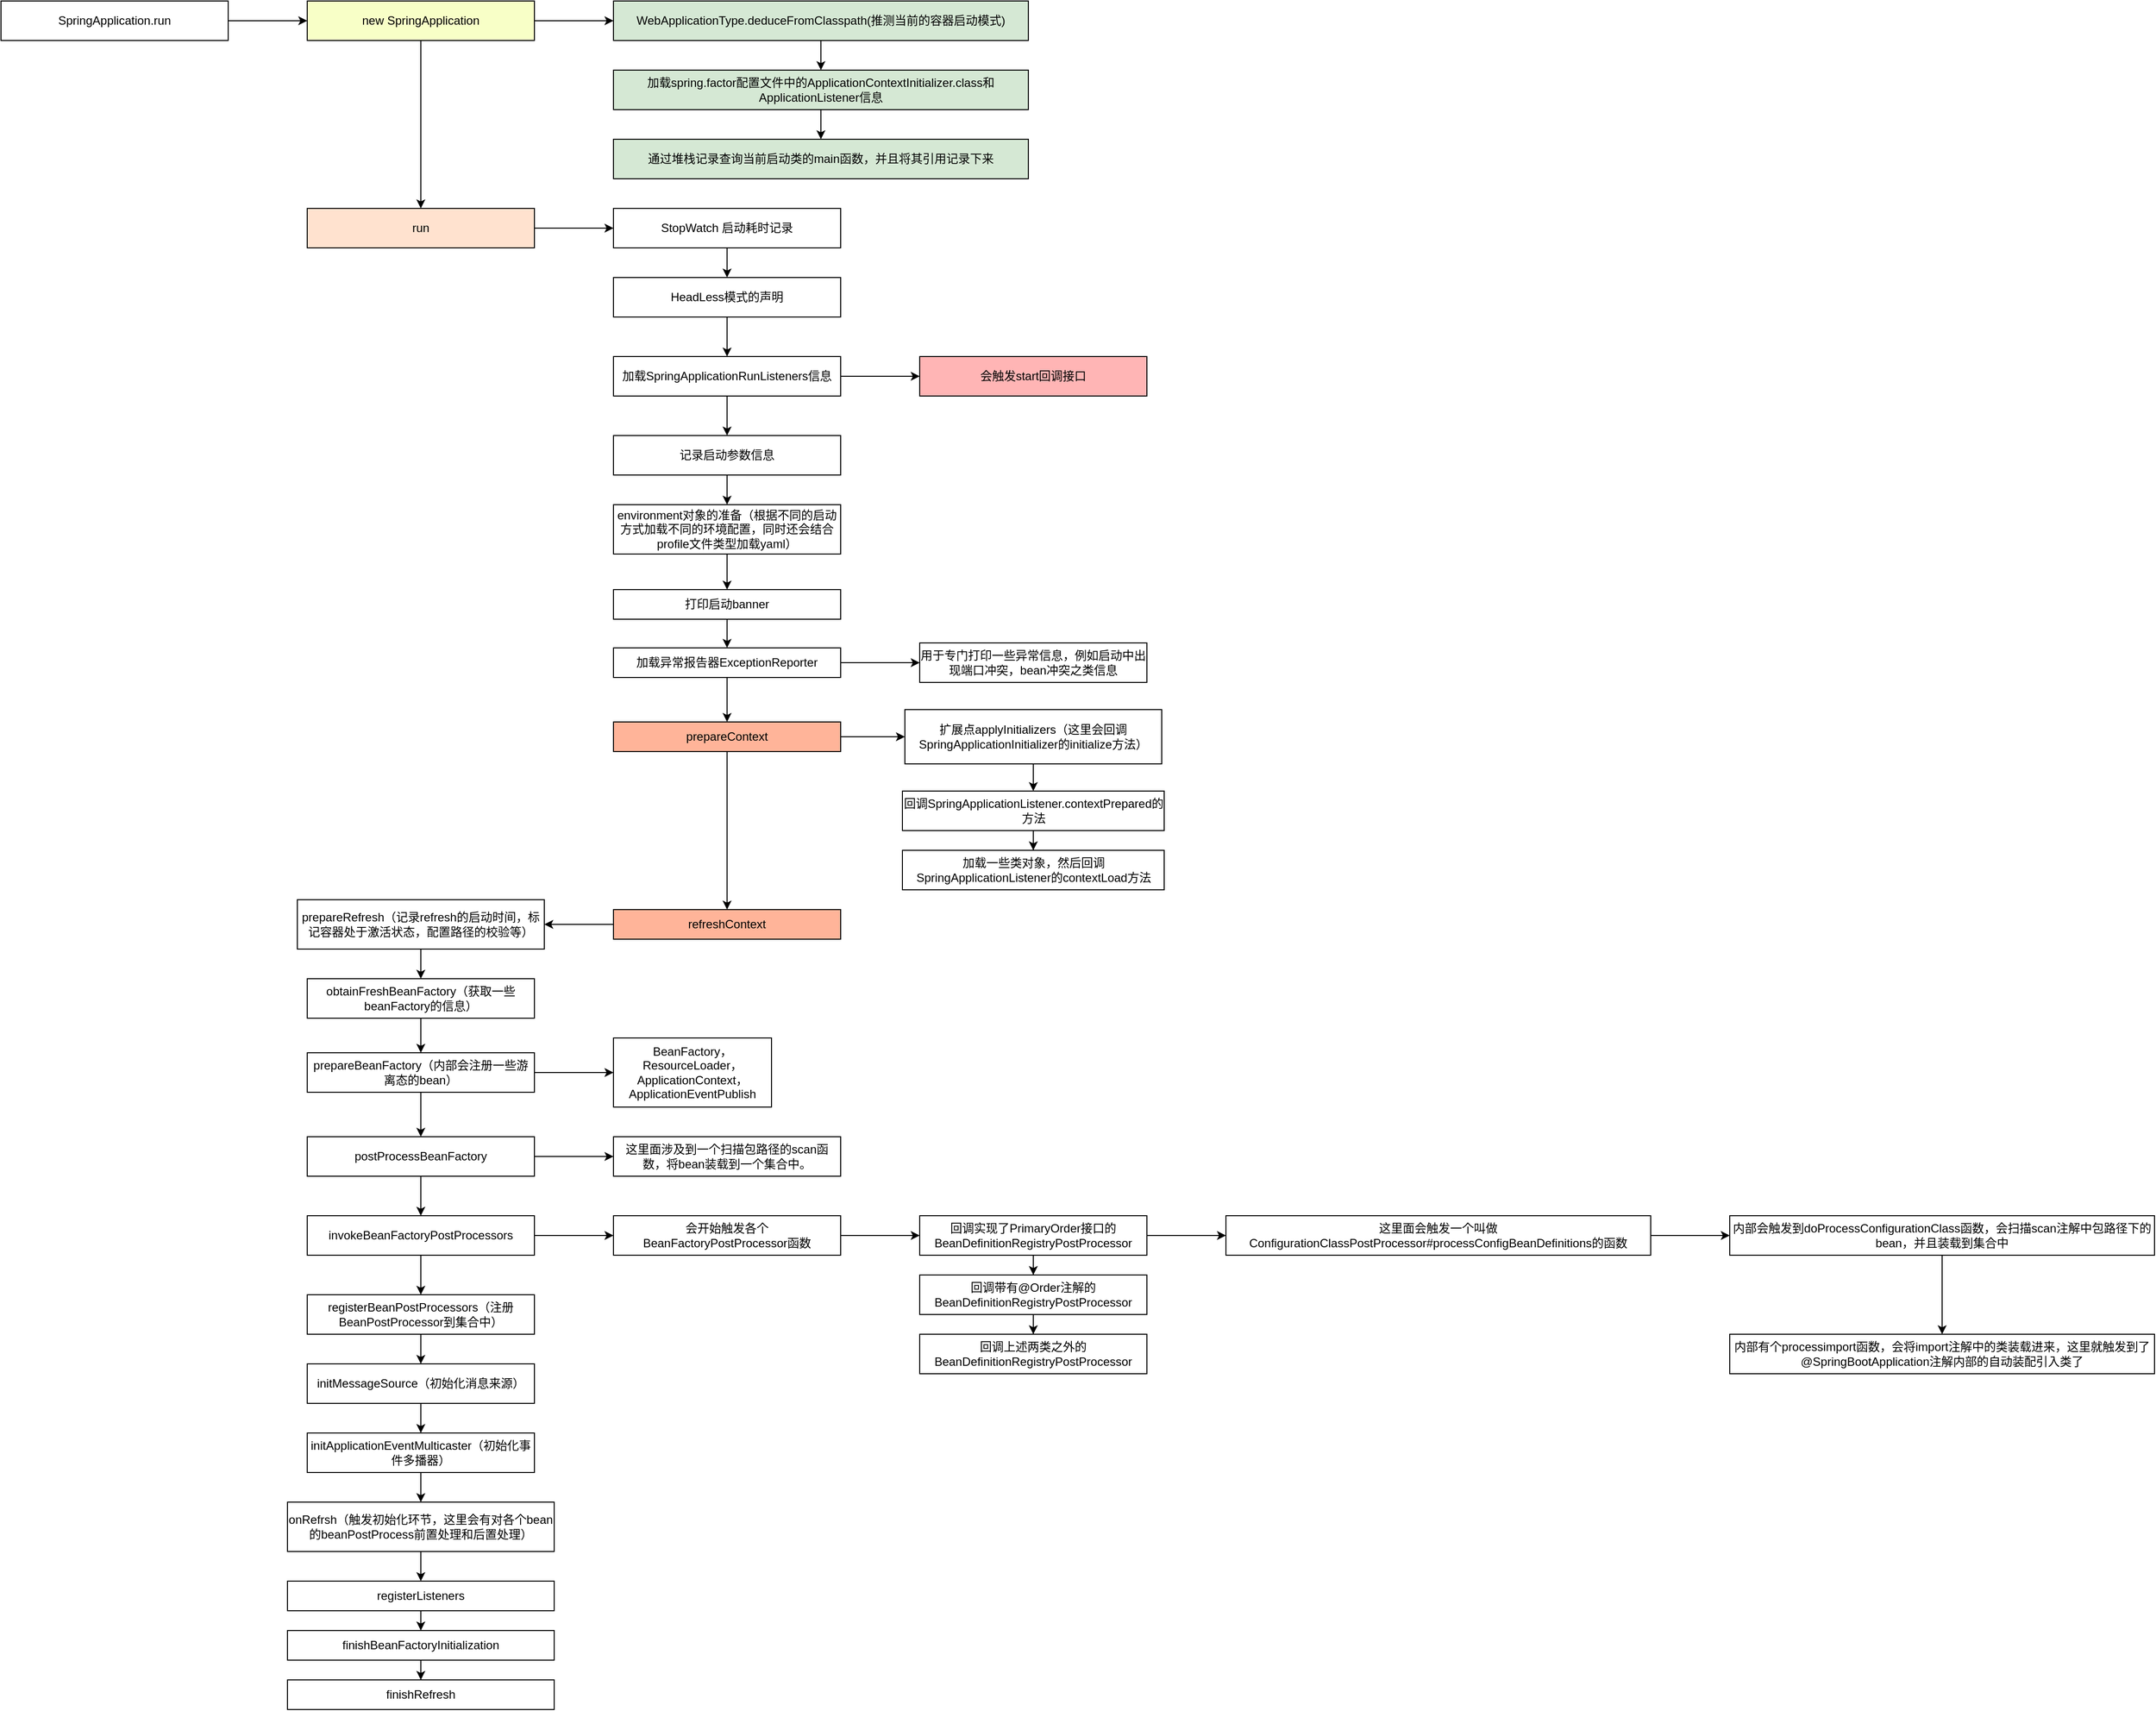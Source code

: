<mxfile version="17.1.0" type="github">
  <diagram id="WSF6ir5eKw6CJWOBiZyK" name="Page-1">
    <mxGraphModel dx="1538" dy="759" grid="1" gridSize="10" guides="1" tooltips="1" connect="1" arrows="1" fold="1" page="1" pageScale="1" pageWidth="827" pageHeight="1169" math="0" shadow="0">
      <root>
        <mxCell id="0" />
        <mxCell id="1" parent="0" />
        <mxCell id="R83rfAEx3j8JubFTGO94-1" value="" style="edgeStyle=orthogonalEdgeStyle;rounded=0;orthogonalLoop=1;jettySize=auto;html=1;" parent="1" source="R83rfAEx3j8JubFTGO94-2" target="R83rfAEx3j8JubFTGO94-5" edge="1">
          <mxGeometry relative="1" as="geometry" />
        </mxCell>
        <mxCell id="R83rfAEx3j8JubFTGO94-2" value="SpringApplication.run" style="rounded=0;whiteSpace=wrap;html=1;" parent="1" vertex="1">
          <mxGeometry x="80" y="140" width="230" height="40" as="geometry" />
        </mxCell>
        <mxCell id="R83rfAEx3j8JubFTGO94-3" value="" style="edgeStyle=orthogonalEdgeStyle;rounded=0;orthogonalLoop=1;jettySize=auto;html=1;" parent="1" source="R83rfAEx3j8JubFTGO94-5" target="R83rfAEx3j8JubFTGO94-7" edge="1">
          <mxGeometry relative="1" as="geometry" />
        </mxCell>
        <mxCell id="R83rfAEx3j8JubFTGO94-4" value="" style="edgeStyle=orthogonalEdgeStyle;rounded=0;orthogonalLoop=1;jettySize=auto;html=1;" parent="1" source="R83rfAEx3j8JubFTGO94-5" target="R83rfAEx3j8JubFTGO94-9" edge="1">
          <mxGeometry relative="1" as="geometry" />
        </mxCell>
        <mxCell id="R83rfAEx3j8JubFTGO94-5" value="new SpringApplication" style="rounded=0;whiteSpace=wrap;html=1;fillColor=#F8FFC7;" parent="1" vertex="1">
          <mxGeometry x="390" y="140" width="230" height="40" as="geometry" />
        </mxCell>
        <mxCell id="R83rfAEx3j8JubFTGO94-6" value="" style="edgeStyle=orthogonalEdgeStyle;rounded=0;orthogonalLoop=1;jettySize=auto;html=1;" parent="1" source="R83rfAEx3j8JubFTGO94-7" target="R83rfAEx3j8JubFTGO94-14" edge="1">
          <mxGeometry relative="1" as="geometry" />
        </mxCell>
        <mxCell id="R83rfAEx3j8JubFTGO94-7" value="run" style="rounded=0;whiteSpace=wrap;html=1;fillColor=#FFE2CF;" parent="1" vertex="1">
          <mxGeometry x="390" y="350" width="230" height="40" as="geometry" />
        </mxCell>
        <mxCell id="R83rfAEx3j8JubFTGO94-8" value="" style="edgeStyle=orthogonalEdgeStyle;rounded=0;orthogonalLoop=1;jettySize=auto;html=1;fillColor=#D5E8D4;" parent="1" source="R83rfAEx3j8JubFTGO94-9" target="R83rfAEx3j8JubFTGO94-11" edge="1">
          <mxGeometry relative="1" as="geometry" />
        </mxCell>
        <mxCell id="R83rfAEx3j8JubFTGO94-9" value="WebApplicationType.deduceFromClasspath(推测当前的容器启动模式)" style="rounded=0;whiteSpace=wrap;html=1;fillColor=#D5E8D4;" parent="1" vertex="1">
          <mxGeometry x="700" y="140" width="420" height="40" as="geometry" />
        </mxCell>
        <mxCell id="R83rfAEx3j8JubFTGO94-10" value="" style="edgeStyle=orthogonalEdgeStyle;rounded=0;orthogonalLoop=1;jettySize=auto;html=1;fillColor=#D5E8D4;" parent="1" source="R83rfAEx3j8JubFTGO94-11" target="R83rfAEx3j8JubFTGO94-12" edge="1">
          <mxGeometry relative="1" as="geometry" />
        </mxCell>
        <mxCell id="R83rfAEx3j8JubFTGO94-11" value="加载spring.factor配置文件中的ApplicationContextInitializer.class和ApplicationListener信息" style="rounded=0;whiteSpace=wrap;html=1;fillColor=#D5E8D4;" parent="1" vertex="1">
          <mxGeometry x="700" y="210" width="420" height="40" as="geometry" />
        </mxCell>
        <mxCell id="R83rfAEx3j8JubFTGO94-12" value="通过堆栈记录查询当前启动类的main函数，并且将其引用记录下来" style="rounded=0;whiteSpace=wrap;html=1;fillColor=#D5E8D4;" parent="1" vertex="1">
          <mxGeometry x="700" y="280" width="420" height="40" as="geometry" />
        </mxCell>
        <mxCell id="R83rfAEx3j8JubFTGO94-13" value="" style="edgeStyle=orthogonalEdgeStyle;rounded=0;orthogonalLoop=1;jettySize=auto;html=1;" parent="1" source="R83rfAEx3j8JubFTGO94-14" target="R83rfAEx3j8JubFTGO94-16" edge="1">
          <mxGeometry relative="1" as="geometry" />
        </mxCell>
        <mxCell id="R83rfAEx3j8JubFTGO94-14" value="StopWatch 启动耗时记录" style="rounded=0;whiteSpace=wrap;html=1;" parent="1" vertex="1">
          <mxGeometry x="700" y="350" width="230" height="40" as="geometry" />
        </mxCell>
        <mxCell id="R83rfAEx3j8JubFTGO94-15" value="" style="edgeStyle=orthogonalEdgeStyle;rounded=0;orthogonalLoop=1;jettySize=auto;html=1;" parent="1" source="R83rfAEx3j8JubFTGO94-16" target="R83rfAEx3j8JubFTGO94-19" edge="1">
          <mxGeometry relative="1" as="geometry" />
        </mxCell>
        <mxCell id="R83rfAEx3j8JubFTGO94-16" value="HeadLess模式的声明" style="rounded=0;whiteSpace=wrap;html=1;" parent="1" vertex="1">
          <mxGeometry x="700" y="420" width="230" height="40" as="geometry" />
        </mxCell>
        <mxCell id="R83rfAEx3j8JubFTGO94-17" value="" style="edgeStyle=orthogonalEdgeStyle;rounded=0;orthogonalLoop=1;jettySize=auto;html=1;" parent="1" source="R83rfAEx3j8JubFTGO94-19" target="R83rfAEx3j8JubFTGO94-20" edge="1">
          <mxGeometry relative="1" as="geometry" />
        </mxCell>
        <mxCell id="R83rfAEx3j8JubFTGO94-18" value="" style="edgeStyle=orthogonalEdgeStyle;rounded=0;orthogonalLoop=1;jettySize=auto;html=1;" parent="1" source="R83rfAEx3j8JubFTGO94-19" target="R83rfAEx3j8JubFTGO94-22" edge="1">
          <mxGeometry relative="1" as="geometry" />
        </mxCell>
        <mxCell id="R83rfAEx3j8JubFTGO94-19" value="加载SpringApplicationRunListeners信息" style="rounded=0;whiteSpace=wrap;html=1;" parent="1" vertex="1">
          <mxGeometry x="700" y="500" width="230" height="40" as="geometry" />
        </mxCell>
        <mxCell id="R83rfAEx3j8JubFTGO94-20" value="会触发start回调接口" style="rounded=0;whiteSpace=wrap;html=1;fillColor=#FFB5B5;" parent="1" vertex="1">
          <mxGeometry x="1010" y="500" width="230" height="40" as="geometry" />
        </mxCell>
        <mxCell id="R83rfAEx3j8JubFTGO94-21" value="" style="edgeStyle=orthogonalEdgeStyle;rounded=0;orthogonalLoop=1;jettySize=auto;html=1;" parent="1" source="R83rfAEx3j8JubFTGO94-22" target="R83rfAEx3j8JubFTGO94-24" edge="1">
          <mxGeometry relative="1" as="geometry" />
        </mxCell>
        <mxCell id="R83rfAEx3j8JubFTGO94-22" value="记录启动参数信息" style="rounded=0;whiteSpace=wrap;html=1;" parent="1" vertex="1">
          <mxGeometry x="700" y="580" width="230" height="40" as="geometry" />
        </mxCell>
        <mxCell id="R83rfAEx3j8JubFTGO94-23" value="" style="edgeStyle=orthogonalEdgeStyle;rounded=0;orthogonalLoop=1;jettySize=auto;html=1;" parent="1" source="R83rfAEx3j8JubFTGO94-24" target="R83rfAEx3j8JubFTGO94-26" edge="1">
          <mxGeometry relative="1" as="geometry" />
        </mxCell>
        <mxCell id="R83rfAEx3j8JubFTGO94-24" value="environment对象的准备（根据不同的启动方式加载不同的环境配置，同时还会结合profile文件类型加载yaml）" style="rounded=0;whiteSpace=wrap;html=1;" parent="1" vertex="1">
          <mxGeometry x="700" y="650" width="230" height="50" as="geometry" />
        </mxCell>
        <mxCell id="R83rfAEx3j8JubFTGO94-25" value="" style="edgeStyle=orthogonalEdgeStyle;rounded=0;orthogonalLoop=1;jettySize=auto;html=1;" parent="1" source="R83rfAEx3j8JubFTGO94-26" target="R83rfAEx3j8JubFTGO94-29" edge="1">
          <mxGeometry relative="1" as="geometry" />
        </mxCell>
        <mxCell id="R83rfAEx3j8JubFTGO94-26" value="打印启动banner" style="rounded=0;whiteSpace=wrap;html=1;" parent="1" vertex="1">
          <mxGeometry x="700" y="736" width="230" height="30" as="geometry" />
        </mxCell>
        <mxCell id="R83rfAEx3j8JubFTGO94-27" value="" style="edgeStyle=orthogonalEdgeStyle;rounded=0;orthogonalLoop=1;jettySize=auto;html=1;" parent="1" source="R83rfAEx3j8JubFTGO94-29" target="R83rfAEx3j8JubFTGO94-30" edge="1">
          <mxGeometry relative="1" as="geometry" />
        </mxCell>
        <mxCell id="R83rfAEx3j8JubFTGO94-28" value="" style="edgeStyle=orthogonalEdgeStyle;rounded=0;orthogonalLoop=1;jettySize=auto;html=1;" parent="1" source="R83rfAEx3j8JubFTGO94-29" target="R83rfAEx3j8JubFTGO94-33" edge="1">
          <mxGeometry relative="1" as="geometry" />
        </mxCell>
        <mxCell id="R83rfAEx3j8JubFTGO94-29" value="加载异常报告器ExceptionReporter" style="rounded=0;whiteSpace=wrap;html=1;" parent="1" vertex="1">
          <mxGeometry x="700" y="795" width="230" height="30" as="geometry" />
        </mxCell>
        <mxCell id="R83rfAEx3j8JubFTGO94-30" value="用于专门打印一些异常信息，例如启动中出现端口冲突，bean冲突之类信息" style="rounded=0;whiteSpace=wrap;html=1;" parent="1" vertex="1">
          <mxGeometry x="1010" y="790" width="230" height="40" as="geometry" />
        </mxCell>
        <mxCell id="R83rfAEx3j8JubFTGO94-31" value="" style="edgeStyle=orthogonalEdgeStyle;rounded=0;orthogonalLoop=1;jettySize=auto;html=1;" parent="1" source="R83rfAEx3j8JubFTGO94-33" target="R83rfAEx3j8JubFTGO94-35" edge="1">
          <mxGeometry relative="1" as="geometry" />
        </mxCell>
        <mxCell id="R83rfAEx3j8JubFTGO94-32" value="" style="edgeStyle=orthogonalEdgeStyle;rounded=0;orthogonalLoop=1;jettySize=auto;html=1;" parent="1" source="R83rfAEx3j8JubFTGO94-33" target="R83rfAEx3j8JubFTGO94-40" edge="1">
          <mxGeometry relative="1" as="geometry" />
        </mxCell>
        <mxCell id="R83rfAEx3j8JubFTGO94-33" value="prepareContext" style="rounded=0;whiteSpace=wrap;html=1;fillColor=#FFB499;" parent="1" vertex="1">
          <mxGeometry x="700" y="870" width="230" height="30" as="geometry" />
        </mxCell>
        <mxCell id="R83rfAEx3j8JubFTGO94-34" value="" style="edgeStyle=orthogonalEdgeStyle;rounded=0;orthogonalLoop=1;jettySize=auto;html=1;" parent="1" source="R83rfAEx3j8JubFTGO94-35" target="R83rfAEx3j8JubFTGO94-37" edge="1">
          <mxGeometry relative="1" as="geometry" />
        </mxCell>
        <mxCell id="R83rfAEx3j8JubFTGO94-35" value="扩展点applyInitializers（这里会回调SpringApplicationInitializer的initialize方法）" style="rounded=0;whiteSpace=wrap;html=1;" parent="1" vertex="1">
          <mxGeometry x="995" y="857.5" width="260" height="55" as="geometry" />
        </mxCell>
        <mxCell id="R83rfAEx3j8JubFTGO94-36" value="" style="edgeStyle=orthogonalEdgeStyle;rounded=0;orthogonalLoop=1;jettySize=auto;html=1;" parent="1" source="R83rfAEx3j8JubFTGO94-37" target="R83rfAEx3j8JubFTGO94-38" edge="1">
          <mxGeometry relative="1" as="geometry" />
        </mxCell>
        <mxCell id="R83rfAEx3j8JubFTGO94-37" value="回调SpringApplicationListener.contextPrepared的方法" style="rounded=0;whiteSpace=wrap;html=1;" parent="1" vertex="1">
          <mxGeometry x="992.5" y="940" width="265" height="40" as="geometry" />
        </mxCell>
        <mxCell id="R83rfAEx3j8JubFTGO94-38" value="加载一些类对象，然后回调SpringApplicationListener的contextLoad方法" style="rounded=0;whiteSpace=wrap;html=1;" parent="1" vertex="1">
          <mxGeometry x="992.5" y="1000" width="265" height="40" as="geometry" />
        </mxCell>
        <mxCell id="R83rfAEx3j8JubFTGO94-39" value="" style="edgeStyle=orthogonalEdgeStyle;rounded=0;orthogonalLoop=1;jettySize=auto;html=1;" parent="1" source="R83rfAEx3j8JubFTGO94-40" target="R83rfAEx3j8JubFTGO94-42" edge="1">
          <mxGeometry relative="1" as="geometry" />
        </mxCell>
        <mxCell id="R83rfAEx3j8JubFTGO94-40" value="refreshContext" style="rounded=0;whiteSpace=wrap;html=1;fillColor=#FFB499;" parent="1" vertex="1">
          <mxGeometry x="700" y="1060" width="230" height="30" as="geometry" />
        </mxCell>
        <mxCell id="R83rfAEx3j8JubFTGO94-41" value="" style="edgeStyle=orthogonalEdgeStyle;rounded=0;orthogonalLoop=1;jettySize=auto;html=1;" parent="1" source="R83rfAEx3j8JubFTGO94-42" target="R83rfAEx3j8JubFTGO94-44" edge="1">
          <mxGeometry relative="1" as="geometry" />
        </mxCell>
        <mxCell id="R83rfAEx3j8JubFTGO94-42" value="prepareRefresh（记录refresh的启动时间，标记容器处于激活状态，配置路径的校验等）" style="rounded=0;whiteSpace=wrap;html=1;fillColor=#FFFFFF;" parent="1" vertex="1">
          <mxGeometry x="380" y="1050" width="250" height="50" as="geometry" />
        </mxCell>
        <mxCell id="R83rfAEx3j8JubFTGO94-43" value="" style="edgeStyle=orthogonalEdgeStyle;rounded=0;orthogonalLoop=1;jettySize=auto;html=1;" parent="1" source="R83rfAEx3j8JubFTGO94-44" target="R83rfAEx3j8JubFTGO94-47" edge="1">
          <mxGeometry relative="1" as="geometry" />
        </mxCell>
        <mxCell id="R83rfAEx3j8JubFTGO94-44" value="obtainFreshBeanFactory（获取一些beanFactory的信息）" style="rounded=0;whiteSpace=wrap;html=1;fillColor=#FFFFFF;" parent="1" vertex="1">
          <mxGeometry x="390" y="1130" width="230" height="40" as="geometry" />
        </mxCell>
        <mxCell id="R83rfAEx3j8JubFTGO94-45" value="" style="edgeStyle=orthogonalEdgeStyle;rounded=0;orthogonalLoop=1;jettySize=auto;html=1;" parent="1" source="R83rfAEx3j8JubFTGO94-47" target="R83rfAEx3j8JubFTGO94-48" edge="1">
          <mxGeometry relative="1" as="geometry" />
        </mxCell>
        <mxCell id="R83rfAEx3j8JubFTGO94-46" value="" style="edgeStyle=orthogonalEdgeStyle;rounded=0;orthogonalLoop=1;jettySize=auto;html=1;" parent="1" source="R83rfAEx3j8JubFTGO94-47" target="R83rfAEx3j8JubFTGO94-50" edge="1">
          <mxGeometry relative="1" as="geometry" />
        </mxCell>
        <mxCell id="R83rfAEx3j8JubFTGO94-47" value="prepareBeanFactory（内部会注册一些游离态的bean）" style="rounded=0;whiteSpace=wrap;html=1;fillColor=#FFFFFF;" parent="1" vertex="1">
          <mxGeometry x="390" y="1205" width="230" height="40" as="geometry" />
        </mxCell>
        <mxCell id="R83rfAEx3j8JubFTGO94-48" value="BeanFactory，ResourceLoader，ApplicationContext，ApplicationEventPublish" style="rounded=0;whiteSpace=wrap;html=1;fillColor=#FFFFFF;" parent="1" vertex="1">
          <mxGeometry x="700" y="1190" width="160" height="70" as="geometry" />
        </mxCell>
        <mxCell id="R83rfAEx3j8JubFTGO94-49" value="" style="edgeStyle=orthogonalEdgeStyle;rounded=0;orthogonalLoop=1;jettySize=auto;html=1;" parent="1" source="R83rfAEx3j8JubFTGO94-50" target="R83rfAEx3j8JubFTGO94-51" edge="1">
          <mxGeometry relative="1" as="geometry" />
        </mxCell>
        <mxCell id="QafbukXLdL49FyJvWK3I-2" value="" style="edgeStyle=orthogonalEdgeStyle;rounded=0;orthogonalLoop=1;jettySize=auto;html=1;fillColor=#D5E8D4;" edge="1" parent="1" source="R83rfAEx3j8JubFTGO94-50" target="QafbukXLdL49FyJvWK3I-1">
          <mxGeometry relative="1" as="geometry" />
        </mxCell>
        <mxCell id="R83rfAEx3j8JubFTGO94-50" value="postProcessBeanFactory" style="rounded=0;whiteSpace=wrap;html=1;fillColor=#FFFFFF;" parent="1" vertex="1">
          <mxGeometry x="390" y="1290" width="230" height="40" as="geometry" />
        </mxCell>
        <mxCell id="R83rfAEx3j8JubFTGO94-51" value="这里面涉及到一个扫描包路径的scan函数，将bean装载到一个集合中。" style="rounded=0;whiteSpace=wrap;html=1;fillColor=#FFFFFF;" parent="1" vertex="1">
          <mxGeometry x="700" y="1290" width="230" height="40" as="geometry" />
        </mxCell>
        <mxCell id="QafbukXLdL49FyJvWK3I-4" value="" style="edgeStyle=orthogonalEdgeStyle;rounded=0;orthogonalLoop=1;jettySize=auto;html=1;fillColor=#D5E8D4;" edge="1" parent="1" source="QafbukXLdL49FyJvWK3I-1" target="QafbukXLdL49FyJvWK3I-3">
          <mxGeometry relative="1" as="geometry" />
        </mxCell>
        <mxCell id="QafbukXLdL49FyJvWK3I-18" value="" style="edgeStyle=orthogonalEdgeStyle;rounded=0;orthogonalLoop=1;jettySize=auto;html=1;fillColor=#D5E8D4;" edge="1" parent="1" source="QafbukXLdL49FyJvWK3I-1" target="QafbukXLdL49FyJvWK3I-17">
          <mxGeometry relative="1" as="geometry" />
        </mxCell>
        <mxCell id="QafbukXLdL49FyJvWK3I-1" value="invokeBeanFactoryPostProcessors" style="rounded=0;whiteSpace=wrap;html=1;fillColor=#FFFFFF;" vertex="1" parent="1">
          <mxGeometry x="390" y="1370" width="230" height="40" as="geometry" />
        </mxCell>
        <mxCell id="QafbukXLdL49FyJvWK3I-6" value="" style="edgeStyle=orthogonalEdgeStyle;rounded=0;orthogonalLoop=1;jettySize=auto;html=1;fillColor=#D5E8D4;" edge="1" parent="1" source="QafbukXLdL49FyJvWK3I-3" target="QafbukXLdL49FyJvWK3I-5">
          <mxGeometry relative="1" as="geometry" />
        </mxCell>
        <mxCell id="QafbukXLdL49FyJvWK3I-3" value="会开始触发各个BeanFactoryPostProcessor函数" style="rounded=0;whiteSpace=wrap;html=1;fillColor=#FFFFFF;" vertex="1" parent="1">
          <mxGeometry x="700" y="1370" width="230" height="40" as="geometry" />
        </mxCell>
        <mxCell id="QafbukXLdL49FyJvWK3I-8" value="" style="edgeStyle=orthogonalEdgeStyle;rounded=0;orthogonalLoop=1;jettySize=auto;html=1;fillColor=#D5E8D4;" edge="1" parent="1" source="QafbukXLdL49FyJvWK3I-5" target="QafbukXLdL49FyJvWK3I-7">
          <mxGeometry relative="1" as="geometry" />
        </mxCell>
        <mxCell id="QafbukXLdL49FyJvWK3I-12" value="" style="edgeStyle=orthogonalEdgeStyle;rounded=0;orthogonalLoop=1;jettySize=auto;html=1;fillColor=#D5E8D4;" edge="1" parent="1" source="QafbukXLdL49FyJvWK3I-5" target="QafbukXLdL49FyJvWK3I-11">
          <mxGeometry relative="1" as="geometry" />
        </mxCell>
        <mxCell id="QafbukXLdL49FyJvWK3I-5" value="回调实现了PrimaryOrder接口的BeanDefinitionRegistryPostProcessor" style="rounded=0;whiteSpace=wrap;html=1;fillColor=#FFFFFF;" vertex="1" parent="1">
          <mxGeometry x="1010" y="1370" width="230" height="40" as="geometry" />
        </mxCell>
        <mxCell id="QafbukXLdL49FyJvWK3I-10" value="" style="edgeStyle=orthogonalEdgeStyle;rounded=0;orthogonalLoop=1;jettySize=auto;html=1;fillColor=#D5E8D4;" edge="1" parent="1" source="QafbukXLdL49FyJvWK3I-7" target="QafbukXLdL49FyJvWK3I-9">
          <mxGeometry relative="1" as="geometry" />
        </mxCell>
        <mxCell id="QafbukXLdL49FyJvWK3I-7" value="回调带有@Order注解的BeanDefinitionRegistryPostProcessor" style="rounded=0;whiteSpace=wrap;html=1;fillColor=#FFFFFF;" vertex="1" parent="1">
          <mxGeometry x="1010" y="1430" width="230" height="40" as="geometry" />
        </mxCell>
        <mxCell id="QafbukXLdL49FyJvWK3I-9" value="回调上述两类之外的BeanDefinitionRegistryPostProcessor" style="rounded=0;whiteSpace=wrap;html=1;fillColor=#FFFFFF;" vertex="1" parent="1">
          <mxGeometry x="1010" y="1490" width="230" height="40" as="geometry" />
        </mxCell>
        <mxCell id="QafbukXLdL49FyJvWK3I-14" value="" style="edgeStyle=orthogonalEdgeStyle;rounded=0;orthogonalLoop=1;jettySize=auto;html=1;fillColor=#D5E8D4;" edge="1" parent="1" source="QafbukXLdL49FyJvWK3I-11" target="QafbukXLdL49FyJvWK3I-13">
          <mxGeometry relative="1" as="geometry" />
        </mxCell>
        <mxCell id="QafbukXLdL49FyJvWK3I-11" value="这里面会触发一个叫做ConfigurationClassPostProcessor#processConfigBeanDefinitions的函数" style="rounded=0;whiteSpace=wrap;html=1;fillColor=#FFFFFF;" vertex="1" parent="1">
          <mxGeometry x="1320" y="1370" width="430" height="40" as="geometry" />
        </mxCell>
        <mxCell id="QafbukXLdL49FyJvWK3I-16" value="" style="edgeStyle=orthogonalEdgeStyle;rounded=0;orthogonalLoop=1;jettySize=auto;html=1;fillColor=#D5E8D4;" edge="1" parent="1" source="QafbukXLdL49FyJvWK3I-13" target="QafbukXLdL49FyJvWK3I-15">
          <mxGeometry relative="1" as="geometry" />
        </mxCell>
        <mxCell id="QafbukXLdL49FyJvWK3I-13" value="内部会触发到doProcessConfigurationClass函数，会扫描scan注解中包路径下的bean，并且装载到集合中" style="rounded=0;whiteSpace=wrap;html=1;fillColor=#FFFFFF;" vertex="1" parent="1">
          <mxGeometry x="1830" y="1370" width="430" height="40" as="geometry" />
        </mxCell>
        <mxCell id="QafbukXLdL49FyJvWK3I-15" value="内部有个processimport函数，会将import注解中的类装载进来，这里就触发到了@SpringBootApplication注解内部的自动装配引入类了" style="rounded=0;whiteSpace=wrap;html=1;fillColor=#FFFFFF;" vertex="1" parent="1">
          <mxGeometry x="1830" y="1490" width="430" height="40" as="geometry" />
        </mxCell>
        <mxCell id="QafbukXLdL49FyJvWK3I-22" value="" style="edgeStyle=orthogonalEdgeStyle;rounded=0;orthogonalLoop=1;jettySize=auto;html=1;fillColor=#D5E8D4;" edge="1" parent="1" source="QafbukXLdL49FyJvWK3I-17" target="QafbukXLdL49FyJvWK3I-21">
          <mxGeometry relative="1" as="geometry" />
        </mxCell>
        <mxCell id="QafbukXLdL49FyJvWK3I-17" value="registerBeanPostProcessors（注册BeanPostProcessor到集合中）" style="rounded=0;whiteSpace=wrap;html=1;fillColor=#FFFFFF;" vertex="1" parent="1">
          <mxGeometry x="390" y="1450" width="230" height="40" as="geometry" />
        </mxCell>
        <mxCell id="QafbukXLdL49FyJvWK3I-24" value="" style="edgeStyle=orthogonalEdgeStyle;rounded=0;orthogonalLoop=1;jettySize=auto;html=1;fillColor=#D5E8D4;" edge="1" parent="1" source="QafbukXLdL49FyJvWK3I-21" target="QafbukXLdL49FyJvWK3I-23">
          <mxGeometry relative="1" as="geometry" />
        </mxCell>
        <mxCell id="QafbukXLdL49FyJvWK3I-21" value="initMessageSource（初始化消息来源）" style="rounded=0;whiteSpace=wrap;html=1;fillColor=#FFFFFF;" vertex="1" parent="1">
          <mxGeometry x="390" y="1520" width="230" height="40" as="geometry" />
        </mxCell>
        <mxCell id="QafbukXLdL49FyJvWK3I-26" value="" style="edgeStyle=orthogonalEdgeStyle;rounded=0;orthogonalLoop=1;jettySize=auto;html=1;fillColor=#D5E8D4;" edge="1" parent="1" source="QafbukXLdL49FyJvWK3I-23" target="QafbukXLdL49FyJvWK3I-25">
          <mxGeometry relative="1" as="geometry" />
        </mxCell>
        <mxCell id="QafbukXLdL49FyJvWK3I-23" value="initApplicationEventMulticaster（初始化事件多播器）" style="rounded=0;whiteSpace=wrap;html=1;fillColor=#FFFFFF;" vertex="1" parent="1">
          <mxGeometry x="390" y="1590" width="230" height="40" as="geometry" />
        </mxCell>
        <mxCell id="QafbukXLdL49FyJvWK3I-28" value="" style="edgeStyle=orthogonalEdgeStyle;rounded=0;orthogonalLoop=1;jettySize=auto;html=1;fillColor=#D5E8D4;" edge="1" parent="1" source="QafbukXLdL49FyJvWK3I-25" target="QafbukXLdL49FyJvWK3I-27">
          <mxGeometry relative="1" as="geometry" />
        </mxCell>
        <mxCell id="QafbukXLdL49FyJvWK3I-25" value="onRefrsh（触发初始化环节，这里会有对各个bean的beanPostProcess前置处理和后置处理）" style="rounded=0;whiteSpace=wrap;html=1;fillColor=#FFFFFF;" vertex="1" parent="1">
          <mxGeometry x="370" y="1660" width="270" height="50" as="geometry" />
        </mxCell>
        <mxCell id="QafbukXLdL49FyJvWK3I-30" value="" style="edgeStyle=orthogonalEdgeStyle;rounded=0;orthogonalLoop=1;jettySize=auto;html=1;fillColor=#D5E8D4;" edge="1" parent="1" source="QafbukXLdL49FyJvWK3I-27" target="QafbukXLdL49FyJvWK3I-29">
          <mxGeometry relative="1" as="geometry" />
        </mxCell>
        <mxCell id="QafbukXLdL49FyJvWK3I-27" value="registerListeners" style="rounded=0;whiteSpace=wrap;html=1;fillColor=#FFFFFF;" vertex="1" parent="1">
          <mxGeometry x="370" y="1740" width="270" height="30" as="geometry" />
        </mxCell>
        <mxCell id="QafbukXLdL49FyJvWK3I-32" value="" style="edgeStyle=orthogonalEdgeStyle;rounded=0;orthogonalLoop=1;jettySize=auto;html=1;fillColor=#D5E8D4;" edge="1" parent="1" source="QafbukXLdL49FyJvWK3I-29" target="QafbukXLdL49FyJvWK3I-31">
          <mxGeometry relative="1" as="geometry" />
        </mxCell>
        <mxCell id="QafbukXLdL49FyJvWK3I-29" value="finishBeanFactoryInitialization" style="rounded=0;whiteSpace=wrap;html=1;fillColor=#FFFFFF;" vertex="1" parent="1">
          <mxGeometry x="370" y="1790" width="270" height="30" as="geometry" />
        </mxCell>
        <mxCell id="QafbukXLdL49FyJvWK3I-31" value="finishRefresh" style="rounded=0;whiteSpace=wrap;html=1;fillColor=#FFFFFF;" vertex="1" parent="1">
          <mxGeometry x="370" y="1840" width="270" height="30" as="geometry" />
        </mxCell>
      </root>
    </mxGraphModel>
  </diagram>
</mxfile>

